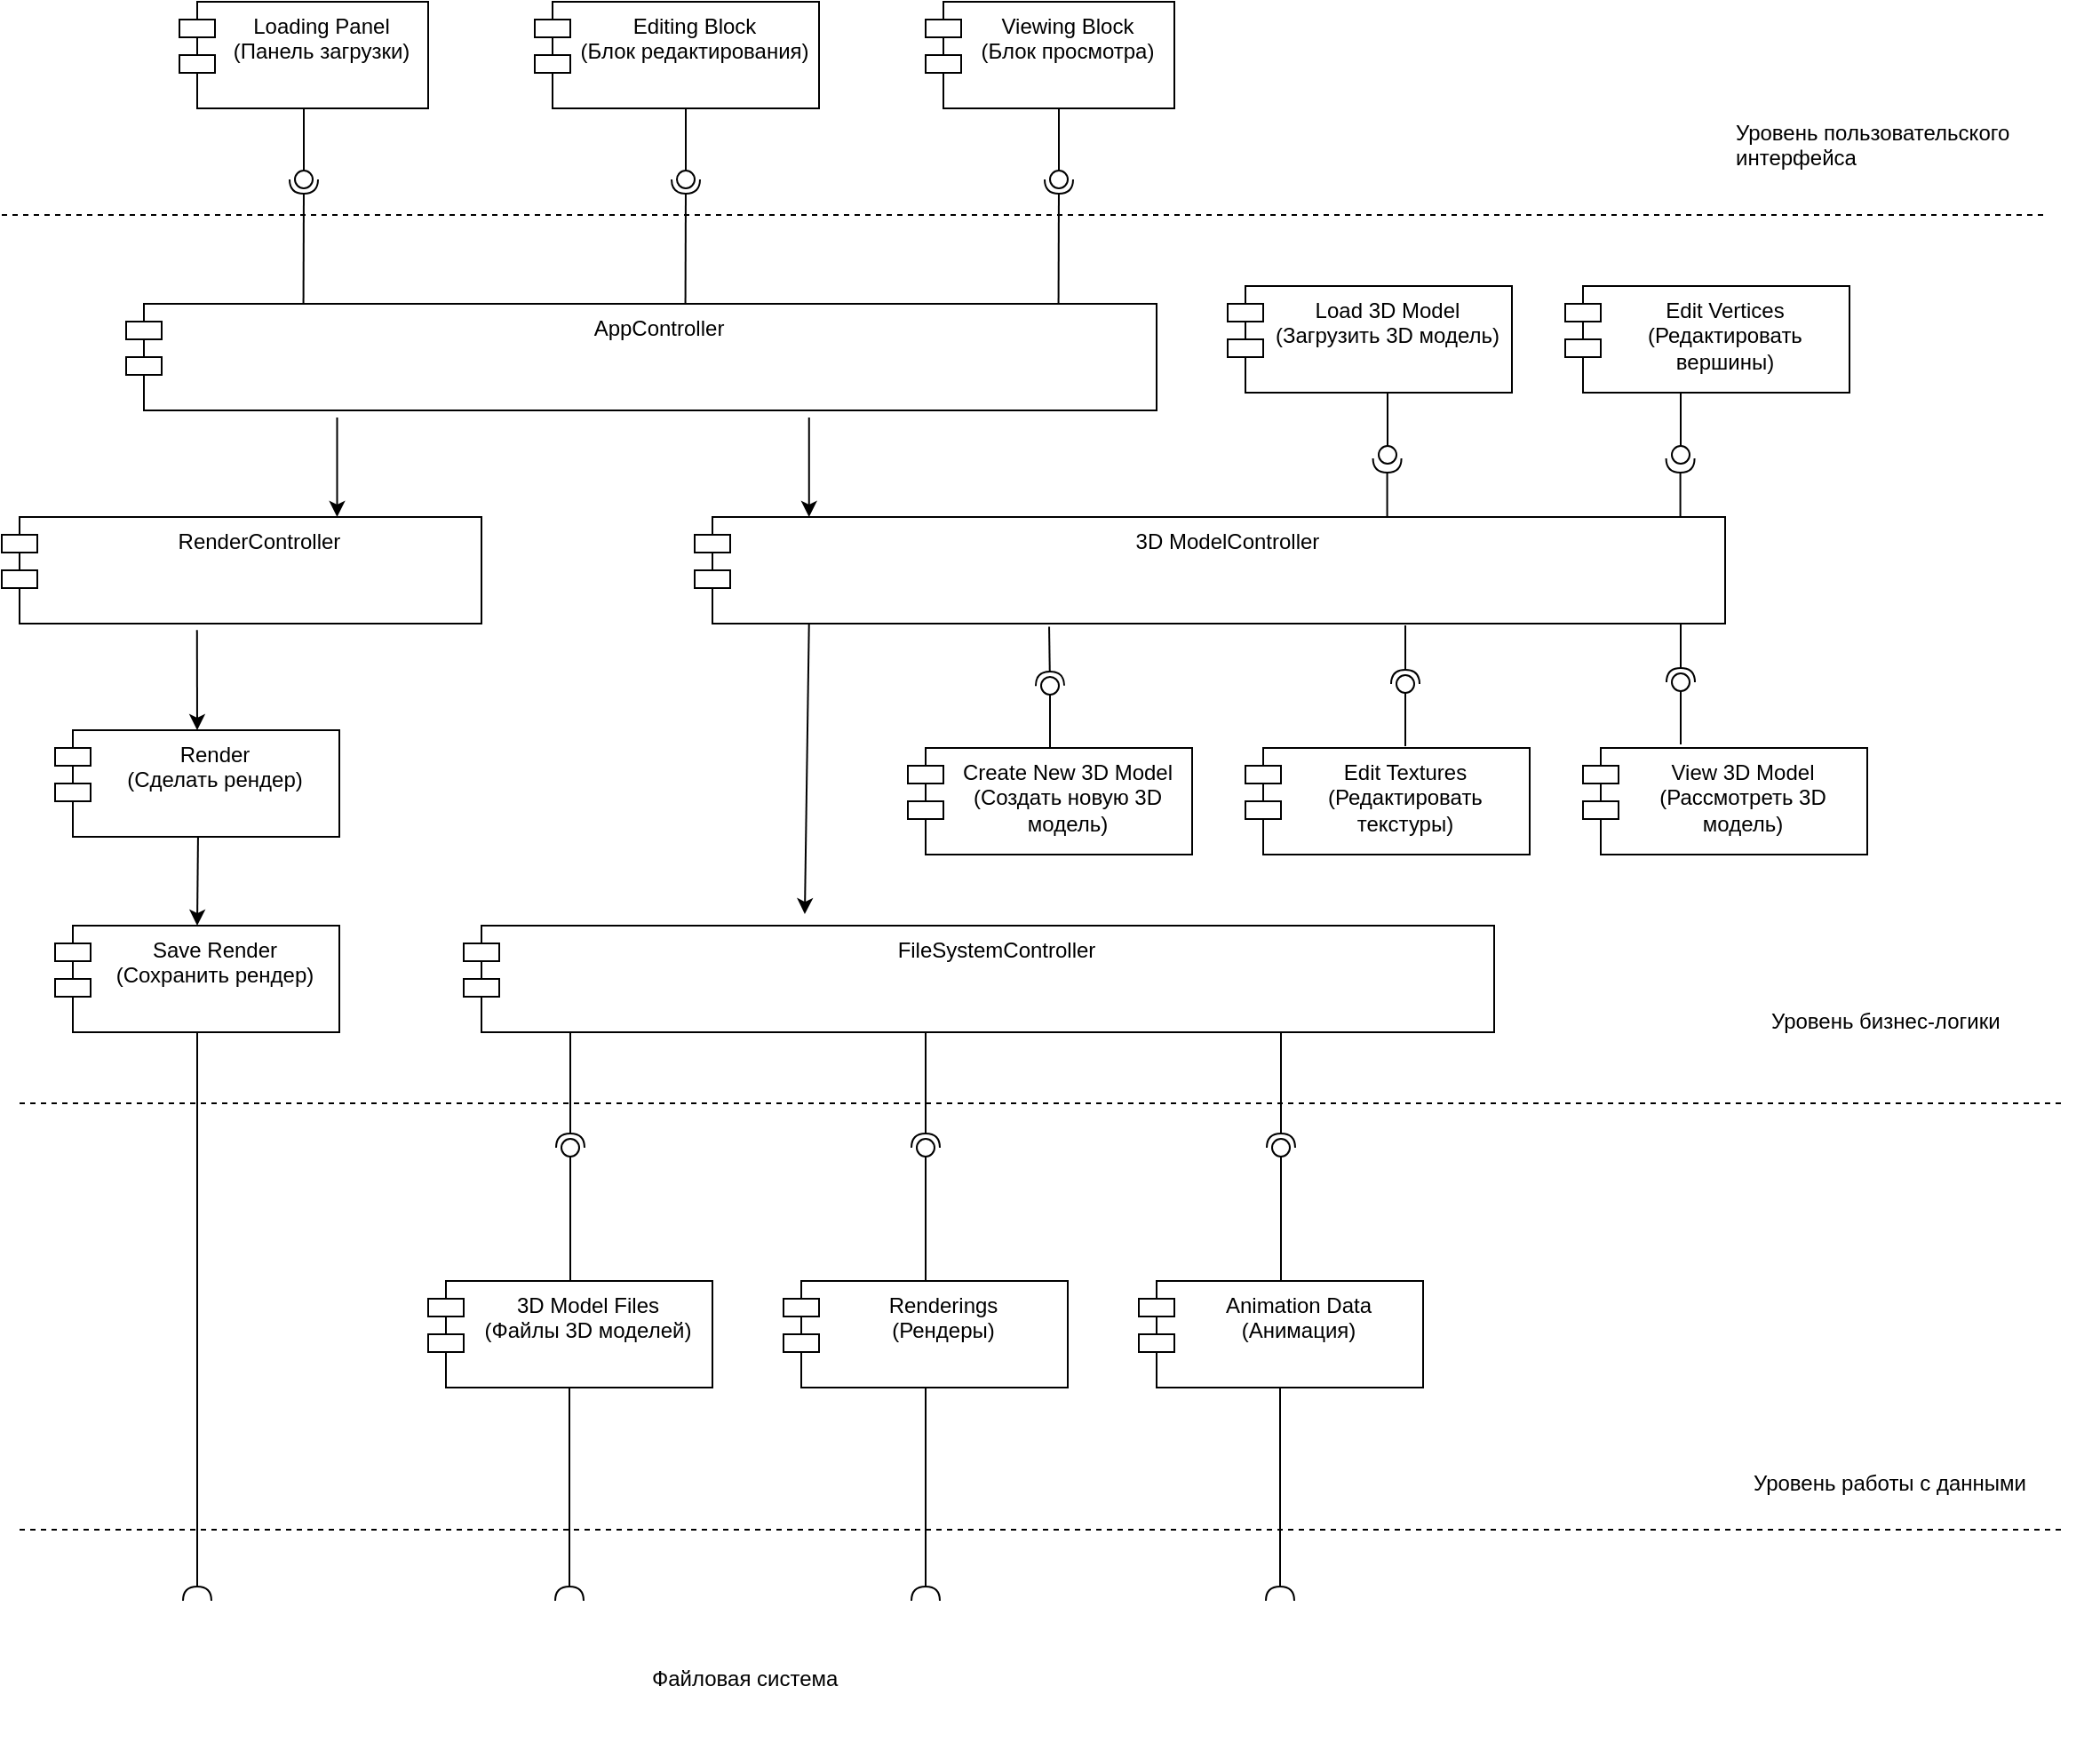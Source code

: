 <mxfile version="20.5.3" type="embed"><diagram id="gF8JBWbUdA-aMpITFIqw" name="Страница 1"><mxGraphModel dx="402" dy="343" grid="1" gridSize="10" guides="1" tooltips="1" connect="1" arrows="1" fold="1" page="1" pageScale="1" pageWidth="827" pageHeight="1169" math="0" shadow="0"><root><mxCell id="0"/><mxCell id="1" parent="0"/><mxCell id="mnRGrm1mQDaMsHw58CA6-1" value="Loading Panel&lt;br&gt;(Панель загрузки)" style="shape=module;align=left;spacingLeft=20;align=center;verticalAlign=top;whiteSpace=wrap;html=1;" parent="1" vertex="1"><mxGeometry x="360" y="100" width="140" height="60" as="geometry"/></mxCell><mxCell id="mnRGrm1mQDaMsHw58CA6-2" value="Editing Block &lt;br&gt;(Блок редактирования)" style="shape=module;align=left;spacingLeft=20;align=center;verticalAlign=top;whiteSpace=wrap;html=1;" parent="1" vertex="1"><mxGeometry x="560" y="100" width="160" height="60" as="geometry"/></mxCell><mxCell id="mnRGrm1mQDaMsHw58CA6-3" value="Viewing Block &lt;br&gt;(Блок просмотра)" style="shape=module;align=left;spacingLeft=20;align=center;verticalAlign=top;whiteSpace=wrap;html=1;" parent="1" vertex="1"><mxGeometry x="780" y="100" width="140" height="60" as="geometry"/></mxCell><mxCell id="mnRGrm1mQDaMsHw58CA6-4" value="Load 3D Model (Загрузить 3D модель)" style="shape=module;align=left;spacingLeft=20;align=center;verticalAlign=top;whiteSpace=wrap;html=1;" parent="1" vertex="1"><mxGeometry x="950" y="260" width="160" height="60" as="geometry"/></mxCell><mxCell id="mnRGrm1mQDaMsHw58CA6-5" value="View 3D Model &lt;br&gt;(Рассмотреть 3D модель)" style="shape=module;align=left;spacingLeft=20;align=center;verticalAlign=top;whiteSpace=wrap;html=1;" parent="1" vertex="1"><mxGeometry x="1150" y="520" width="160" height="60" as="geometry"/></mxCell><mxCell id="mnRGrm1mQDaMsHw58CA6-6" value="Create New 3D Model (Создать новую 3D модель)" style="shape=module;align=left;spacingLeft=20;align=center;verticalAlign=top;whiteSpace=wrap;html=1;" parent="1" vertex="1"><mxGeometry x="770" y="520" width="160" height="60" as="geometry"/></mxCell><mxCell id="mnRGrm1mQDaMsHw58CA6-7" value="Edit Vertices &lt;br&gt;(Редактировать вершины)" style="shape=module;align=left;spacingLeft=20;align=center;verticalAlign=top;whiteSpace=wrap;html=1;" parent="1" vertex="1"><mxGeometry x="1140" y="260" width="160" height="60" as="geometry"/></mxCell><mxCell id="mnRGrm1mQDaMsHw58CA6-8" value="Edit Textures &lt;br&gt;(Редактировать текстуры)" style="shape=module;align=left;spacingLeft=20;align=center;verticalAlign=top;whiteSpace=wrap;html=1;" parent="1" vertex="1"><mxGeometry x="960" y="520" width="160" height="60" as="geometry"/></mxCell><mxCell id="mnRGrm1mQDaMsHw58CA6-9" value="Render &lt;br&gt;(Сделать рендер)" style="shape=module;align=left;spacingLeft=20;align=center;verticalAlign=top;whiteSpace=wrap;html=1;" parent="1" vertex="1"><mxGeometry x="290" y="510" width="160" height="60" as="geometry"/></mxCell><mxCell id="mnRGrm1mQDaMsHw58CA6-10" value="Save Render &lt;br&gt;(Сохранить рендер)" style="shape=module;align=left;spacingLeft=20;align=center;verticalAlign=top;whiteSpace=wrap;html=1;" parent="1" vertex="1"><mxGeometry x="290" y="620" width="160" height="60" as="geometry"/></mxCell><mxCell id="mnRGrm1mQDaMsHw58CA6-11" value="3D Model Files &lt;br&gt;(Файлы 3D моделей)" style="shape=module;align=left;spacingLeft=20;align=center;verticalAlign=top;whiteSpace=wrap;html=1;" parent="1" vertex="1"><mxGeometry x="500" y="820" width="160" height="60" as="geometry"/></mxCell><mxCell id="mnRGrm1mQDaMsHw58CA6-12" value="Renderings &lt;br&gt;(Рендеры)" style="shape=module;align=left;spacingLeft=20;align=center;verticalAlign=top;whiteSpace=wrap;html=1;" parent="1" vertex="1"><mxGeometry x="700" y="820" width="160" height="60" as="geometry"/></mxCell><mxCell id="mnRGrm1mQDaMsHw58CA6-13" value="Animation Data &lt;br&gt;(Анимация)" style="shape=module;align=left;spacingLeft=20;align=center;verticalAlign=top;whiteSpace=wrap;html=1;" parent="1" vertex="1"><mxGeometry x="900" y="820" width="160" height="60" as="geometry"/></mxCell><mxCell id="mnRGrm1mQDaMsHw58CA6-14" value="Уровень пользовательского интерфейса" style="text;strokeColor=none;fillColor=none;spacingLeft=4;spacingRight=4;overflow=hidden;rotatable=0;points=[[0,0.5],[1,0.5]];portConstraint=eastwest;fontSize=12;whiteSpace=wrap;html=1;" parent="1" vertex="1"><mxGeometry x="1230" y="160" width="190" height="50" as="geometry"/></mxCell><mxCell id="mnRGrm1mQDaMsHw58CA6-15" value="Уровень бизнес-логики" style="text;strokeColor=none;fillColor=none;spacingLeft=4;spacingRight=4;overflow=hidden;rotatable=0;points=[[0,0.5],[1,0.5]];portConstraint=eastwest;fontSize=12;whiteSpace=wrap;html=1;" parent="1" vertex="1"><mxGeometry x="1250" y="660" width="190" height="50" as="geometry"/></mxCell><mxCell id="mnRGrm1mQDaMsHw58CA6-16" value="" style="endArrow=none;dashed=1;html=1;rounded=0;" parent="1" edge="1"><mxGeometry width="50" height="50" relative="1" as="geometry"><mxPoint x="260" y="220" as="sourcePoint"/><mxPoint x="1410" y="220" as="targetPoint"/></mxGeometry></mxCell><mxCell id="mnRGrm1mQDaMsHw58CA6-17" value="" style="endArrow=none;dashed=1;html=1;rounded=0;" parent="1" edge="1"><mxGeometry width="50" height="50" relative="1" as="geometry"><mxPoint x="270" y="720" as="sourcePoint"/><mxPoint x="1420" y="720" as="targetPoint"/></mxGeometry></mxCell><mxCell id="mnRGrm1mQDaMsHw58CA6-18" value="" style="endArrow=none;dashed=1;html=1;rounded=0;" parent="1" edge="1"><mxGeometry width="50" height="50" relative="1" as="geometry"><mxPoint x="270" y="960" as="sourcePoint"/><mxPoint x="1420" y="960" as="targetPoint"/></mxGeometry></mxCell><mxCell id="mnRGrm1mQDaMsHw58CA6-19" value="Уровень работы с данными" style="text;strokeColor=none;fillColor=none;spacingLeft=4;spacingRight=4;overflow=hidden;rotatable=0;points=[[0,0.5],[1,0.5]];portConstraint=eastwest;fontSize=12;whiteSpace=wrap;html=1;" parent="1" vertex="1"><mxGeometry x="1240" y="920" width="190" height="50" as="geometry"/></mxCell><mxCell id="mnRGrm1mQDaMsHw58CA6-20" value="Файловая система" style="text;strokeColor=none;fillColor=none;spacingLeft=4;spacingRight=4;overflow=hidden;rotatable=0;points=[[0,0.5],[1,0.5]];portConstraint=eastwest;fontSize=12;whiteSpace=wrap;html=1;" parent="1" vertex="1"><mxGeometry x="620" y="1030" width="190" height="50" as="geometry"/></mxCell><mxCell id="mnRGrm1mQDaMsHw58CA6-21" value="" style="rounded=0;orthogonalLoop=1;jettySize=auto;html=1;endArrow=halfCircle;endFill=0;endSize=6;strokeWidth=1;sketch=0;fontSize=12;curved=1;exitX=0.5;exitY=1;exitDx=0;exitDy=0;" parent="1" source="mnRGrm1mQDaMsHw58CA6-12" edge="1"><mxGeometry relative="1" as="geometry"><mxPoint x="815" y="805" as="sourcePoint"/><mxPoint x="780" y="1000" as="targetPoint"/></mxGeometry></mxCell><mxCell id="mnRGrm1mQDaMsHw58CA6-22" value="" style="ellipse;whiteSpace=wrap;html=1;align=center;aspect=fixed;fillColor=none;strokeColor=none;resizable=0;perimeter=centerPerimeter;rotatable=0;allowArrows=0;points=[];outlineConnect=1;" parent="1" vertex="1"><mxGeometry x="790" y="800" width="10" height="10" as="geometry"/></mxCell><mxCell id="mnRGrm1mQDaMsHw58CA6-23" value="" style="rounded=0;orthogonalLoop=1;jettySize=auto;html=1;endArrow=halfCircle;endFill=0;endSize=6;strokeWidth=1;sketch=0;fontSize=12;curved=1;exitX=0.5;exitY=1;exitDx=0;exitDy=0;" parent="1" edge="1"><mxGeometry relative="1" as="geometry"><mxPoint x="579.5" y="880" as="sourcePoint"/><mxPoint x="579.5" y="1000" as="targetPoint"/></mxGeometry></mxCell><mxCell id="mnRGrm1mQDaMsHw58CA6-24" value="" style="rounded=0;orthogonalLoop=1;jettySize=auto;html=1;endArrow=halfCircle;endFill=0;endSize=6;strokeWidth=1;sketch=0;fontSize=12;curved=1;exitX=0.5;exitY=1;exitDx=0;exitDy=0;" parent="1" edge="1"><mxGeometry relative="1" as="geometry"><mxPoint x="979.5" y="880" as="sourcePoint"/><mxPoint x="979.5" y="1000" as="targetPoint"/></mxGeometry></mxCell><mxCell id="mnRGrm1mQDaMsHw58CA6-25" value="" style="ellipse;whiteSpace=wrap;html=1;align=center;aspect=fixed;fillColor=none;strokeColor=none;resizable=0;perimeter=centerPerimeter;rotatable=0;allowArrows=0;points=[];outlineConnect=1;" parent="1" vertex="1"><mxGeometry x="640" y="330" width="10" height="10" as="geometry"/></mxCell><mxCell id="mnRGrm1mQDaMsHw58CA6-26" value="" style="rounded=0;orthogonalLoop=1;jettySize=auto;html=1;endArrow=halfCircle;endFill=0;endSize=6;strokeWidth=1;sketch=0;fontSize=12;curved=1;exitX=0.5;exitY=1;exitDx=0;exitDy=0;" parent="1" edge="1"><mxGeometry relative="1" as="geometry"><mxPoint x="370" y="680" as="sourcePoint"/><mxPoint x="370" y="1000" as="targetPoint"/></mxGeometry></mxCell><mxCell id="mnRGrm1mQDaMsHw58CA6-27" value="RenderController" style="shape=module;align=left;spacingLeft=20;align=center;verticalAlign=top;whiteSpace=wrap;html=1;" parent="1" vertex="1"><mxGeometry x="260" y="390" width="270" height="60" as="geometry"/></mxCell><mxCell id="mnRGrm1mQDaMsHw58CA6-28" value="" style="endArrow=classic;html=1;rounded=0;exitX=0.407;exitY=1.061;exitDx=0;exitDy=0;entryX=0.5;entryY=0;entryDx=0;entryDy=0;exitPerimeter=0;" parent="1" source="mnRGrm1mQDaMsHw58CA6-27" target="mnRGrm1mQDaMsHw58CA6-9" edge="1"><mxGeometry width="50" height="50" relative="1" as="geometry"><mxPoint x="510" y="460" as="sourcePoint"/><mxPoint x="560" y="410" as="targetPoint"/></mxGeometry></mxCell><mxCell id="mnRGrm1mQDaMsHw58CA6-29" value="" style="endArrow=classic;html=1;rounded=0;exitX=0.3;exitY=1.043;exitDx=0;exitDy=0;exitPerimeter=0;entryX=0.5;entryY=0;entryDx=0;entryDy=0;" parent="1" target="mnRGrm1mQDaMsHw58CA6-10" edge="1"><mxGeometry width="50" height="50" relative="1" as="geometry"><mxPoint x="370.47" y="570" as="sourcePoint"/><mxPoint x="370" y="610" as="targetPoint"/></mxGeometry></mxCell><mxCell id="mnRGrm1mQDaMsHw58CA6-30" value="3D ModelController" style="shape=module;align=left;spacingLeft=20;align=center;verticalAlign=top;whiteSpace=wrap;html=1;" parent="1" vertex="1"><mxGeometry x="650" y="390" width="580" height="60" as="geometry"/></mxCell><mxCell id="mnRGrm1mQDaMsHw58CA6-31" value="" style="ellipse;whiteSpace=wrap;html=1;align=center;aspect=fixed;fillColor=none;strokeColor=none;resizable=0;perimeter=centerPerimeter;rotatable=0;allowArrows=0;points=[];outlineConnect=1;" parent="1" vertex="1"><mxGeometry x="600" y="590" width="10" height="10" as="geometry"/></mxCell><mxCell id="mnRGrm1mQDaMsHw58CA6-32" value="" style="rounded=0;orthogonalLoop=1;jettySize=auto;html=1;endArrow=halfCircle;endFill=0;endSize=6;strokeWidth=1;sketch=0;exitX=0.344;exitY=1.03;exitDx=0;exitDy=0;exitPerimeter=0;" parent="1" source="mnRGrm1mQDaMsHw58CA6-30" target="mnRGrm1mQDaMsHw58CA6-34" edge="1"><mxGeometry relative="1" as="geometry"><mxPoint x="870" y="485" as="sourcePoint"/></mxGeometry></mxCell><mxCell id="mnRGrm1mQDaMsHw58CA6-33" value="" style="rounded=0;orthogonalLoop=1;jettySize=auto;html=1;endArrow=oval;endFill=0;sketch=0;sourcePerimeterSpacing=0;targetPerimeterSpacing=0;endSize=10;exitX=0.5;exitY=0;exitDx=0;exitDy=0;" parent="1" source="mnRGrm1mQDaMsHw58CA6-6" target="mnRGrm1mQDaMsHw58CA6-34" edge="1"><mxGeometry relative="1" as="geometry"><mxPoint x="830" y="485" as="sourcePoint"/></mxGeometry></mxCell><mxCell id="mnRGrm1mQDaMsHw58CA6-34" value="" style="ellipse;whiteSpace=wrap;html=1;align=center;aspect=fixed;fillColor=none;strokeColor=none;resizable=0;perimeter=centerPerimeter;rotatable=0;allowArrows=0;points=[];outlineConnect=1;" parent="1" vertex="1"><mxGeometry x="845" y="480" width="10" height="10" as="geometry"/></mxCell><mxCell id="mnRGrm1mQDaMsHw58CA6-35" value="" style="rounded=0;orthogonalLoop=1;jettySize=auto;html=1;endArrow=halfCircle;endFill=0;endSize=6;strokeWidth=1;sketch=0;" parent="1" edge="1"><mxGeometry relative="1" as="geometry"><mxPoint x="1039.79" y="390" as="sourcePoint"/><mxPoint x="1039.79" y="357" as="targetPoint"/></mxGeometry></mxCell><mxCell id="mnRGrm1mQDaMsHw58CA6-36" value="" style="rounded=0;orthogonalLoop=1;jettySize=auto;html=1;endArrow=oval;endFill=0;sketch=0;sourcePerimeterSpacing=0;targetPerimeterSpacing=0;endSize=10;" parent="1" source="mnRGrm1mQDaMsHw58CA6-37" edge="1"><mxGeometry relative="1" as="geometry"><mxPoint x="1040" y="355" as="targetPoint"/></mxGeometry></mxCell><mxCell id="mnRGrm1mQDaMsHw58CA6-37" value="" style="ellipse;whiteSpace=wrap;html=1;align=center;aspect=fixed;fillColor=none;strokeColor=none;resizable=0;perimeter=centerPerimeter;rotatable=0;allowArrows=0;points=[];outlineConnect=1;" parent="1" vertex="1"><mxGeometry x="1035" y="315" width="10" height="10" as="geometry"/></mxCell><mxCell id="mnRGrm1mQDaMsHw58CA6-38" value="" style="rounded=0;orthogonalLoop=1;jettySize=auto;html=1;endArrow=halfCircle;endFill=0;endSize=6;strokeWidth=1;sketch=0;exitX=0.344;exitY=1.03;exitDx=0;exitDy=0;exitPerimeter=0;" parent="1" target="mnRGrm1mQDaMsHw58CA6-40" edge="1"><mxGeometry relative="1" as="geometry"><mxPoint x="1050" y="451" as="sourcePoint"/></mxGeometry></mxCell><mxCell id="mnRGrm1mQDaMsHw58CA6-39" value="" style="rounded=0;orthogonalLoop=1;jettySize=auto;html=1;endArrow=oval;endFill=0;sketch=0;sourcePerimeterSpacing=0;targetPerimeterSpacing=0;endSize=10;exitX=0.5;exitY=0;exitDx=0;exitDy=0;" parent="1" target="mnRGrm1mQDaMsHw58CA6-40" edge="1"><mxGeometry relative="1" as="geometry"><mxPoint x="1050" y="519" as="sourcePoint"/></mxGeometry></mxCell><mxCell id="mnRGrm1mQDaMsHw58CA6-40" value="" style="ellipse;whiteSpace=wrap;html=1;align=center;aspect=fixed;fillColor=none;strokeColor=none;resizable=0;perimeter=centerPerimeter;rotatable=0;allowArrows=0;points=[];outlineConnect=1;" parent="1" vertex="1"><mxGeometry x="1045" y="479" width="10" height="10" as="geometry"/></mxCell><mxCell id="mnRGrm1mQDaMsHw58CA6-41" value="" style="rounded=0;orthogonalLoop=1;jettySize=auto;html=1;endArrow=halfCircle;endFill=0;endSize=6;strokeWidth=1;sketch=0;exitX=0.344;exitY=1.03;exitDx=0;exitDy=0;exitPerimeter=0;" parent="1" target="mnRGrm1mQDaMsHw58CA6-43" edge="1"><mxGeometry relative="1" as="geometry"><mxPoint x="1205" y="450" as="sourcePoint"/></mxGeometry></mxCell><mxCell id="mnRGrm1mQDaMsHw58CA6-42" value="" style="rounded=0;orthogonalLoop=1;jettySize=auto;html=1;endArrow=oval;endFill=0;sketch=0;sourcePerimeterSpacing=0;targetPerimeterSpacing=0;endSize=10;exitX=0.5;exitY=0;exitDx=0;exitDy=0;" parent="1" target="mnRGrm1mQDaMsHw58CA6-43" edge="1"><mxGeometry relative="1" as="geometry"><mxPoint x="1205" y="518" as="sourcePoint"/></mxGeometry></mxCell><mxCell id="mnRGrm1mQDaMsHw58CA6-43" value="" style="ellipse;whiteSpace=wrap;html=1;align=center;aspect=fixed;fillColor=none;strokeColor=none;resizable=0;perimeter=centerPerimeter;rotatable=0;allowArrows=0;points=[];outlineConnect=1;" parent="1" vertex="1"><mxGeometry x="1200" y="478" width="10" height="10" as="geometry"/></mxCell><mxCell id="mnRGrm1mQDaMsHw58CA6-44" value="" style="rounded=0;orthogonalLoop=1;jettySize=auto;html=1;endArrow=halfCircle;endFill=0;endSize=6;strokeWidth=1;sketch=0;" parent="1" edge="1"><mxGeometry relative="1" as="geometry"><mxPoint x="1204.79" y="390" as="sourcePoint"/><mxPoint x="1204.79" y="357" as="targetPoint"/></mxGeometry></mxCell><mxCell id="mnRGrm1mQDaMsHw58CA6-45" value="" style="rounded=0;orthogonalLoop=1;jettySize=auto;html=1;endArrow=oval;endFill=0;sketch=0;sourcePerimeterSpacing=0;targetPerimeterSpacing=0;endSize=10;" parent="1" source="mnRGrm1mQDaMsHw58CA6-46" edge="1"><mxGeometry relative="1" as="geometry"><mxPoint x="1205" y="355" as="targetPoint"/></mxGeometry></mxCell><mxCell id="mnRGrm1mQDaMsHw58CA6-46" value="" style="ellipse;whiteSpace=wrap;html=1;align=center;aspect=fixed;fillColor=none;strokeColor=none;resizable=0;perimeter=centerPerimeter;rotatable=0;allowArrows=0;points=[];outlineConnect=1;" parent="1" vertex="1"><mxGeometry x="1200" y="315" width="10" height="10" as="geometry"/></mxCell><mxCell id="mnRGrm1mQDaMsHw58CA6-47" value="FileSystemController" style="shape=module;align=left;spacingLeft=20;align=center;verticalAlign=top;whiteSpace=wrap;html=1;" parent="1" vertex="1"><mxGeometry x="520" y="620" width="580" height="60" as="geometry"/></mxCell><mxCell id="mnRGrm1mQDaMsHw58CA6-48" value="" style="rounded=0;orthogonalLoop=1;jettySize=auto;html=1;endArrow=halfCircle;endFill=0;endSize=6;strokeWidth=1;sketch=0;exitX=0.344;exitY=1.03;exitDx=0;exitDy=0;exitPerimeter=0;" parent="1" target="mnRGrm1mQDaMsHw58CA6-50" edge="1"><mxGeometry relative="1" as="geometry"><mxPoint x="580" y="680" as="sourcePoint"/></mxGeometry></mxCell><mxCell id="mnRGrm1mQDaMsHw58CA6-49" value="" style="rounded=0;orthogonalLoop=1;jettySize=auto;html=1;endArrow=oval;endFill=0;sketch=0;sourcePerimeterSpacing=0;targetPerimeterSpacing=0;endSize=10;exitX=0.5;exitY=0;exitDx=0;exitDy=0;" parent="1" source="mnRGrm1mQDaMsHw58CA6-11" target="mnRGrm1mQDaMsHw58CA6-50" edge="1"><mxGeometry relative="1" as="geometry"><mxPoint x="580" y="748" as="sourcePoint"/></mxGeometry></mxCell><mxCell id="mnRGrm1mQDaMsHw58CA6-50" value="" style="ellipse;whiteSpace=wrap;html=1;align=center;aspect=fixed;fillColor=none;strokeColor=none;resizable=0;perimeter=centerPerimeter;rotatable=0;allowArrows=0;points=[];outlineConnect=1;" parent="1" vertex="1"><mxGeometry x="575" y="740" width="10" height="10" as="geometry"/></mxCell><mxCell id="mnRGrm1mQDaMsHw58CA6-51" value="" style="rounded=0;orthogonalLoop=1;jettySize=auto;html=1;endArrow=halfCircle;endFill=0;endSize=6;strokeWidth=1;sketch=0;exitX=0.344;exitY=1.03;exitDx=0;exitDy=0;exitPerimeter=0;" parent="1" target="mnRGrm1mQDaMsHw58CA6-53" edge="1"><mxGeometry relative="1" as="geometry"><mxPoint x="780" y="680" as="sourcePoint"/></mxGeometry></mxCell><mxCell id="mnRGrm1mQDaMsHw58CA6-52" value="" style="rounded=0;orthogonalLoop=1;jettySize=auto;html=1;endArrow=oval;endFill=0;sketch=0;sourcePerimeterSpacing=0;targetPerimeterSpacing=0;endSize=10;exitX=0.5;exitY=0;exitDx=0;exitDy=0;" parent="1" target="mnRGrm1mQDaMsHw58CA6-53" edge="1"><mxGeometry relative="1" as="geometry"><mxPoint x="780" y="820" as="sourcePoint"/></mxGeometry></mxCell><mxCell id="mnRGrm1mQDaMsHw58CA6-53" value="" style="ellipse;whiteSpace=wrap;html=1;align=center;aspect=fixed;fillColor=none;strokeColor=none;resizable=0;perimeter=centerPerimeter;rotatable=0;allowArrows=0;points=[];outlineConnect=1;" parent="1" vertex="1"><mxGeometry x="775" y="740" width="10" height="10" as="geometry"/></mxCell><mxCell id="mnRGrm1mQDaMsHw58CA6-54" value="" style="rounded=0;orthogonalLoop=1;jettySize=auto;html=1;endArrow=halfCircle;endFill=0;endSize=6;strokeWidth=1;sketch=0;exitX=0.344;exitY=1.03;exitDx=0;exitDy=0;exitPerimeter=0;" parent="1" target="mnRGrm1mQDaMsHw58CA6-56" edge="1"><mxGeometry relative="1" as="geometry"><mxPoint x="980" y="680" as="sourcePoint"/></mxGeometry></mxCell><mxCell id="mnRGrm1mQDaMsHw58CA6-55" value="" style="rounded=0;orthogonalLoop=1;jettySize=auto;html=1;endArrow=oval;endFill=0;sketch=0;sourcePerimeterSpacing=0;targetPerimeterSpacing=0;endSize=10;exitX=0.5;exitY=0;exitDx=0;exitDy=0;" parent="1" target="mnRGrm1mQDaMsHw58CA6-56" edge="1"><mxGeometry relative="1" as="geometry"><mxPoint x="980" y="820" as="sourcePoint"/></mxGeometry></mxCell><mxCell id="mnRGrm1mQDaMsHw58CA6-56" value="" style="ellipse;whiteSpace=wrap;html=1;align=center;aspect=fixed;fillColor=none;strokeColor=none;resizable=0;perimeter=centerPerimeter;rotatable=0;allowArrows=0;points=[];outlineConnect=1;" parent="1" vertex="1"><mxGeometry x="975" y="740" width="10" height="10" as="geometry"/></mxCell><mxCell id="mnRGrm1mQDaMsHw58CA6-57" value="AppController" style="shape=module;align=left;spacingLeft=20;align=center;verticalAlign=top;whiteSpace=wrap;html=1;" parent="1" vertex="1"><mxGeometry x="330" y="270" width="580" height="60" as="geometry"/></mxCell><mxCell id="mnRGrm1mQDaMsHw58CA6-58" value="" style="endArrow=classic;html=1;rounded=0;exitX=0.407;exitY=1.061;exitDx=0;exitDy=0;entryX=0.5;entryY=0;entryDx=0;entryDy=0;exitPerimeter=0;" parent="1" edge="1"><mxGeometry width="50" height="50" relative="1" as="geometry"><mxPoint x="448.75" y="334" as="sourcePoint"/><mxPoint x="448.75" y="390" as="targetPoint"/></mxGeometry></mxCell><mxCell id="mnRGrm1mQDaMsHw58CA6-59" value="" style="endArrow=classic;html=1;rounded=0;exitX=0.407;exitY=1.061;exitDx=0;exitDy=0;entryX=0.5;entryY=0;entryDx=0;entryDy=0;exitPerimeter=0;" parent="1" edge="1"><mxGeometry width="50" height="50" relative="1" as="geometry"><mxPoint x="714.38" y="334" as="sourcePoint"/><mxPoint x="714.38" y="390" as="targetPoint"/></mxGeometry></mxCell><mxCell id="mnRGrm1mQDaMsHw58CA6-60" value="" style="endArrow=classic;html=1;rounded=0;exitX=0.407;exitY=1.061;exitDx=0;exitDy=0;entryX=0.331;entryY=-0.108;entryDx=0;entryDy=0;exitPerimeter=0;entryPerimeter=0;" parent="1" target="mnRGrm1mQDaMsHw58CA6-47" edge="1"><mxGeometry width="50" height="50" relative="1" as="geometry"><mxPoint x="714.37" y="450" as="sourcePoint"/><mxPoint x="714.37" y="506" as="targetPoint"/></mxGeometry></mxCell><mxCell id="mnRGrm1mQDaMsHw58CA6-61" value="" style="rounded=0;orthogonalLoop=1;jettySize=auto;html=1;endArrow=halfCircle;endFill=0;endSize=6;strokeWidth=1;sketch=0;" parent="1" edge="1"><mxGeometry relative="1" as="geometry"><mxPoint x="429.79" y="270" as="sourcePoint"/><mxPoint x="430" y="200" as="targetPoint"/></mxGeometry></mxCell><mxCell id="mnRGrm1mQDaMsHw58CA6-62" value="" style="rounded=0;orthogonalLoop=1;jettySize=auto;html=1;endArrow=oval;endFill=0;sketch=0;sourcePerimeterSpacing=0;targetPerimeterSpacing=0;endSize=10;" parent="1" source="mnRGrm1mQDaMsHw58CA6-63" edge="1"><mxGeometry relative="1" as="geometry"><mxPoint x="430" y="200" as="targetPoint"/></mxGeometry></mxCell><mxCell id="mnRGrm1mQDaMsHw58CA6-63" value="" style="ellipse;whiteSpace=wrap;html=1;align=center;aspect=fixed;fillColor=none;strokeColor=none;resizable=0;perimeter=centerPerimeter;rotatable=0;allowArrows=0;points=[];outlineConnect=1;" parent="1" vertex="1"><mxGeometry x="425" y="155" width="10" height="10" as="geometry"/></mxCell><mxCell id="mnRGrm1mQDaMsHw58CA6-64" value="" style="rounded=0;orthogonalLoop=1;jettySize=auto;html=1;endArrow=halfCircle;endFill=0;endSize=6;strokeWidth=1;sketch=0;" parent="1" edge="1"><mxGeometry relative="1" as="geometry"><mxPoint x="644.79" y="270" as="sourcePoint"/><mxPoint x="645" y="200" as="targetPoint"/></mxGeometry></mxCell><mxCell id="mnRGrm1mQDaMsHw58CA6-65" value="" style="rounded=0;orthogonalLoop=1;jettySize=auto;html=1;endArrow=oval;endFill=0;sketch=0;sourcePerimeterSpacing=0;targetPerimeterSpacing=0;endSize=10;" parent="1" source="mnRGrm1mQDaMsHw58CA6-66" edge="1"><mxGeometry relative="1" as="geometry"><mxPoint x="645" y="200" as="targetPoint"/></mxGeometry></mxCell><mxCell id="mnRGrm1mQDaMsHw58CA6-66" value="" style="ellipse;whiteSpace=wrap;html=1;align=center;aspect=fixed;fillColor=none;strokeColor=none;resizable=0;perimeter=centerPerimeter;rotatable=0;allowArrows=0;points=[];outlineConnect=1;" parent="1" vertex="1"><mxGeometry x="640" y="155" width="10" height="10" as="geometry"/></mxCell><mxCell id="mnRGrm1mQDaMsHw58CA6-67" value="" style="rounded=0;orthogonalLoop=1;jettySize=auto;html=1;endArrow=halfCircle;endFill=0;endSize=6;strokeWidth=1;sketch=0;" parent="1" edge="1"><mxGeometry relative="1" as="geometry"><mxPoint x="854.79" y="270" as="sourcePoint"/><mxPoint x="855" y="200" as="targetPoint"/></mxGeometry></mxCell><mxCell id="mnRGrm1mQDaMsHw58CA6-68" value="" style="rounded=0;orthogonalLoop=1;jettySize=auto;html=1;endArrow=oval;endFill=0;sketch=0;sourcePerimeterSpacing=0;targetPerimeterSpacing=0;endSize=10;" parent="1" source="mnRGrm1mQDaMsHw58CA6-69" edge="1"><mxGeometry relative="1" as="geometry"><mxPoint x="855" y="200" as="targetPoint"/></mxGeometry></mxCell><mxCell id="mnRGrm1mQDaMsHw58CA6-69" value="" style="ellipse;whiteSpace=wrap;html=1;align=center;aspect=fixed;fillColor=none;strokeColor=none;resizable=0;perimeter=centerPerimeter;rotatable=0;allowArrows=0;points=[];outlineConnect=1;" parent="1" vertex="1"><mxGeometry x="850" y="155" width="10" height="10" as="geometry"/></mxCell></root></mxGraphModel></diagram></mxfile>